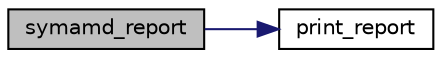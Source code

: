 digraph "symamd_report"
{
 // LATEX_PDF_SIZE
  edge [fontname="Helvetica",fontsize="10",labelfontname="Helvetica",labelfontsize="10"];
  node [fontname="Helvetica",fontsize="10",shape=record];
  rankdir="LR";
  Node1 [label="symamd_report",height=0.2,width=0.4,color="black", fillcolor="grey75", style="filled", fontcolor="black",tooltip=" "];
  Node1 -> Node2 [color="midnightblue",fontsize="10",style="solid",fontname="Helvetica"];
  Node2 [label="print_report",height=0.2,width=0.4,color="black", fillcolor="white", style="filled",URL="$colamd_8c.html#a5ba6567b2e4ac6f69086d2ac7ab5c58a",tooltip=" "];
}
